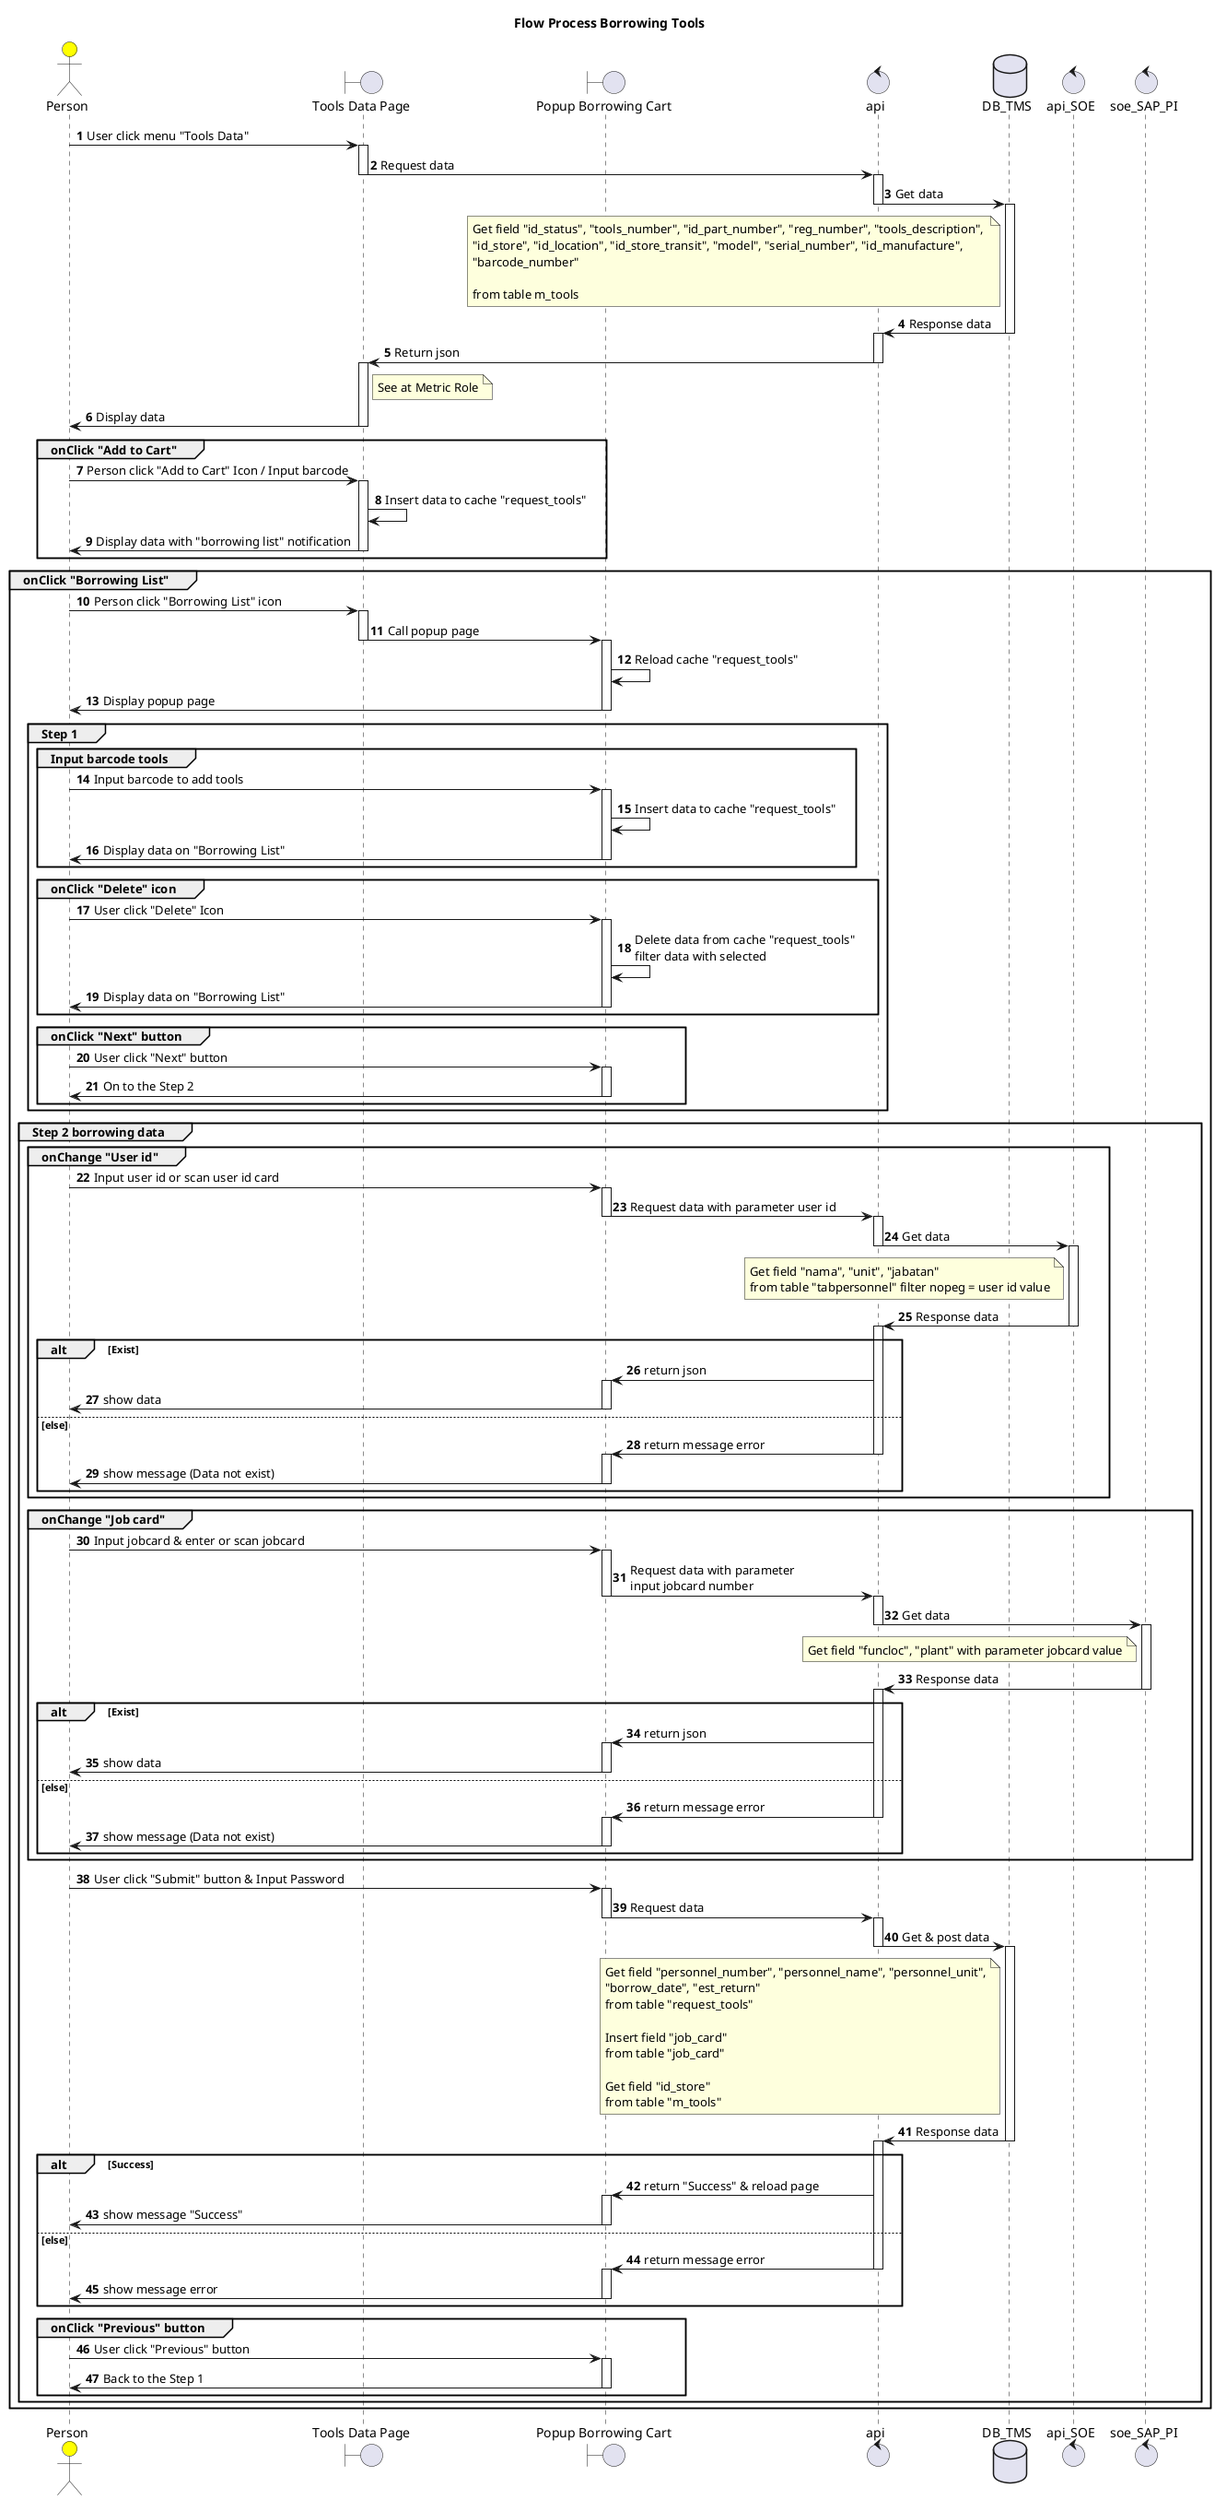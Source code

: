 @startuml TMS Rebuild
title "Flow Process Borrowing Tools"

actor "Person" as user #Yellow
boundary "Tools Data Page" as ui
boundary "Popup Borrowing Cart" as ui2
control "api" as api
database "DB_TMS" as DB_TMS
control "api_SOE" as api_SOE
control "soe_SAP_PI" as SAP_PI

autonumber
user -> ui : User click menu "Tools Data"
activate ui
ui -> api : Request data
deactivate ui
activate api
api -> DB_TMS : Get data
deactivate api
activate DB_TMS
note left of DB_TMS
Get field "id_status", "tools_number", "id_part_number", "reg_number", "tools_description", 
"id_store", "id_location", "id_store_transit", "model", "serial_number", "id_manufacture",
"barcode_number"

from table m_tools
endnote
DB_TMS -> api : Response data
deactivate DB_TMS
activate api
api -> ui : Return json
deactivate api
activate ui
note right of ui
See at Metric Role
endnote
ui -> user : Display data
deactivate ui 

group onClick "Add to Cart"
user -> ui : Person click "Add to Cart" Icon / Input barcode
activate ui
ui -> ui : Insert data to cache "request_tools"
ui -> user : Display data with "borrowing list" notification
deactivate ui
end

group onClick "Borrowing List"
user -> ui : Person click "Borrowing List" icon
activate ui
ui -> ui2 : Call popup page
deactivate ui
activate ui2
ui2 -> ui2 : Reload cache "request_tools"
ui2 -> user : Display popup page
deactivate ui2
' group onClick "Close" button
' user -> ui2 : User click "X" icon
' activate ui2
' ui2 -> user : Close popup & return to the previous page
' deactivate ui2
' end
group Step 1
group Input barcode tools
user -> ui2 : Input barcode to add tools
activate ui2
ui2 -> ui2 : Insert data to cache "request_tools"
ui2 -> user : Display data on "Borrowing List"
deactivate ui2
end
group onClick "Delete" icon
user -> ui2 : User click "Delete" Icon
activate ui2
ui2 -> ui2 : Delete data from cache "request_tools" \nfilter data with selected
ui2 -> user : Display data on "Borrowing List"
deactivate ui2
end
group onClick "Next" button
user -> ui2 : User click "Next" button
activate ui2
ui2 -> user : On to the Step 2
deactivate ui2
end
end
group Step 2 borrowing data
group onChange "User id"
user -> ui2 : Input user id or scan user id card
activate ui2
ui2 -> api : Request data with parameter user id
deactivate ui2
activate api
api -> api_SOE : Get data
deactivate api
activate api_SOE
note left of api_SOE
Get field "nama", "unit", "jabatan"
from table "tabpersonnel" filter nopeg = user id value
endnote
api_SOE -> api : Response data
deactivate api_SOE
activate api
alt Exist
        ui2 <- api : return json
        activate ui2
        user <- ui2 : show data
        deactivate ui2
    else else 
        ui2 <- api : return message error
        deactivate api
        activate ui2
        user <- ui2 : show message (Data not exist)
        deactivate ui2
end
deactivate api
end

group onChange "Job card"
user -> ui2 : Input jobcard & enter or scan jobcard
activate ui2
ui2 -> api : Request data with parameter \ninput jobcard number
deactivate ui2
activate api
api -> SAP_PI : Get data
deactivate api
activate SAP_PI
note left of SAP_PI
Get field "funcloc", "plant" with parameter jobcard value
endnote
SAP_PI -> api : Response data
deactivate SAP_PI
activate api
alt Exist
        ui2 <- api : return json
        activate ui2
        user <- ui2 : show data
        deactivate ui2
    else else 
        ui2 <- api : return message error
        deactivate api
        activate ui2
        user <- ui2 : show message (Data not exist)
        deactivate ui2
end
deactivate api
end

user -> ui2 : User click "Submit" button & Input Password
activate ui2
ui2 -> api : Request data
deactivate ui2
activate api
api -> DB_TMS : Get & post data
deactivate api
activate DB_TMS
note left of DB_TMS
Get field "personnel_number", "personnel_name", "personnel_unit",
"borrow_date", "est_return" 
from table "request_tools"

Insert field "job_card"
from table "job_card"

Get field "id_store"
from table "m_tools"
endnote
DB_TMS -> api : Response data
deactivate DB_TMS
activate api
alt Success
        ui2 <- api : return "Success" & reload page
        activate ui2
        user <- ui2 : show message "Success"
        deactivate ui2
    else else 
        ui2 <- api : return message error
        deactivate api
        activate ui2
        user <- ui2 : show message error
        deactivate ui2
end
group onClick "Previous" button
user -> ui2 : User click "Previous" button
activate ui2
ui2 -> user : Back to the Step 1
deactivate ui2
end
end
end
@enduml